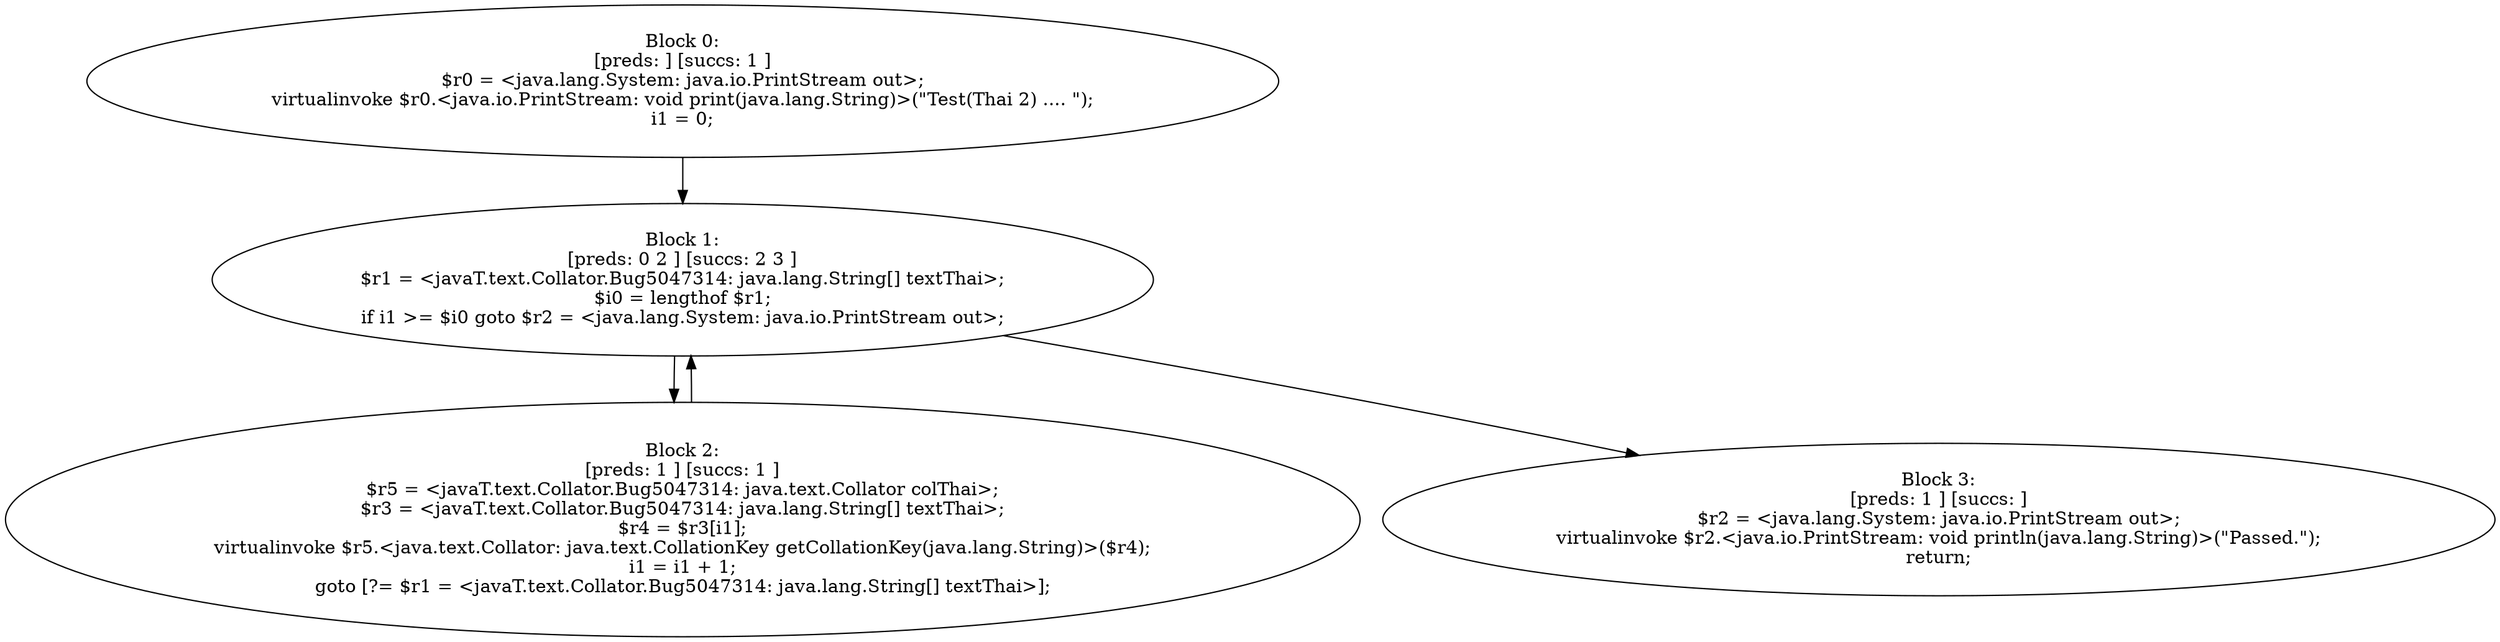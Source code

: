 digraph "unitGraph" {
    "Block 0:
[preds: ] [succs: 1 ]
$r0 = <java.lang.System: java.io.PrintStream out>;
virtualinvoke $r0.<java.io.PrintStream: void print(java.lang.String)>(\"Test(Thai 2) .... \");
i1 = 0;
"
    "Block 1:
[preds: 0 2 ] [succs: 2 3 ]
$r1 = <javaT.text.Collator.Bug5047314: java.lang.String[] textThai>;
$i0 = lengthof $r1;
if i1 >= $i0 goto $r2 = <java.lang.System: java.io.PrintStream out>;
"
    "Block 2:
[preds: 1 ] [succs: 1 ]
$r5 = <javaT.text.Collator.Bug5047314: java.text.Collator colThai>;
$r3 = <javaT.text.Collator.Bug5047314: java.lang.String[] textThai>;
$r4 = $r3[i1];
virtualinvoke $r5.<java.text.Collator: java.text.CollationKey getCollationKey(java.lang.String)>($r4);
i1 = i1 + 1;
goto [?= $r1 = <javaT.text.Collator.Bug5047314: java.lang.String[] textThai>];
"
    "Block 3:
[preds: 1 ] [succs: ]
$r2 = <java.lang.System: java.io.PrintStream out>;
virtualinvoke $r2.<java.io.PrintStream: void println(java.lang.String)>(\"Passed.\");
return;
"
    "Block 0:
[preds: ] [succs: 1 ]
$r0 = <java.lang.System: java.io.PrintStream out>;
virtualinvoke $r0.<java.io.PrintStream: void print(java.lang.String)>(\"Test(Thai 2) .... \");
i1 = 0;
"->"Block 1:
[preds: 0 2 ] [succs: 2 3 ]
$r1 = <javaT.text.Collator.Bug5047314: java.lang.String[] textThai>;
$i0 = lengthof $r1;
if i1 >= $i0 goto $r2 = <java.lang.System: java.io.PrintStream out>;
";
    "Block 1:
[preds: 0 2 ] [succs: 2 3 ]
$r1 = <javaT.text.Collator.Bug5047314: java.lang.String[] textThai>;
$i0 = lengthof $r1;
if i1 >= $i0 goto $r2 = <java.lang.System: java.io.PrintStream out>;
"->"Block 2:
[preds: 1 ] [succs: 1 ]
$r5 = <javaT.text.Collator.Bug5047314: java.text.Collator colThai>;
$r3 = <javaT.text.Collator.Bug5047314: java.lang.String[] textThai>;
$r4 = $r3[i1];
virtualinvoke $r5.<java.text.Collator: java.text.CollationKey getCollationKey(java.lang.String)>($r4);
i1 = i1 + 1;
goto [?= $r1 = <javaT.text.Collator.Bug5047314: java.lang.String[] textThai>];
";
    "Block 1:
[preds: 0 2 ] [succs: 2 3 ]
$r1 = <javaT.text.Collator.Bug5047314: java.lang.String[] textThai>;
$i0 = lengthof $r1;
if i1 >= $i0 goto $r2 = <java.lang.System: java.io.PrintStream out>;
"->"Block 3:
[preds: 1 ] [succs: ]
$r2 = <java.lang.System: java.io.PrintStream out>;
virtualinvoke $r2.<java.io.PrintStream: void println(java.lang.String)>(\"Passed.\");
return;
";
    "Block 2:
[preds: 1 ] [succs: 1 ]
$r5 = <javaT.text.Collator.Bug5047314: java.text.Collator colThai>;
$r3 = <javaT.text.Collator.Bug5047314: java.lang.String[] textThai>;
$r4 = $r3[i1];
virtualinvoke $r5.<java.text.Collator: java.text.CollationKey getCollationKey(java.lang.String)>($r4);
i1 = i1 + 1;
goto [?= $r1 = <javaT.text.Collator.Bug5047314: java.lang.String[] textThai>];
"->"Block 1:
[preds: 0 2 ] [succs: 2 3 ]
$r1 = <javaT.text.Collator.Bug5047314: java.lang.String[] textThai>;
$i0 = lengthof $r1;
if i1 >= $i0 goto $r2 = <java.lang.System: java.io.PrintStream out>;
";
}
